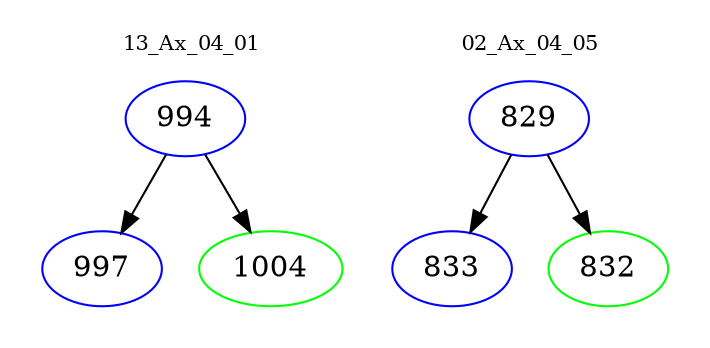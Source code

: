 digraph{
subgraph cluster_0 {
color = white
label = "13_Ax_04_01";
fontsize=10;
T0_994 [label="994", color="blue"]
T0_994 -> T0_997 [color="black"]
T0_997 [label="997", color="blue"]
T0_994 -> T0_1004 [color="black"]
T0_1004 [label="1004", color="green"]
}
subgraph cluster_1 {
color = white
label = "02_Ax_04_05";
fontsize=10;
T1_829 [label="829", color="blue"]
T1_829 -> T1_833 [color="black"]
T1_833 [label="833", color="blue"]
T1_829 -> T1_832 [color="black"]
T1_832 [label="832", color="green"]
}
}
